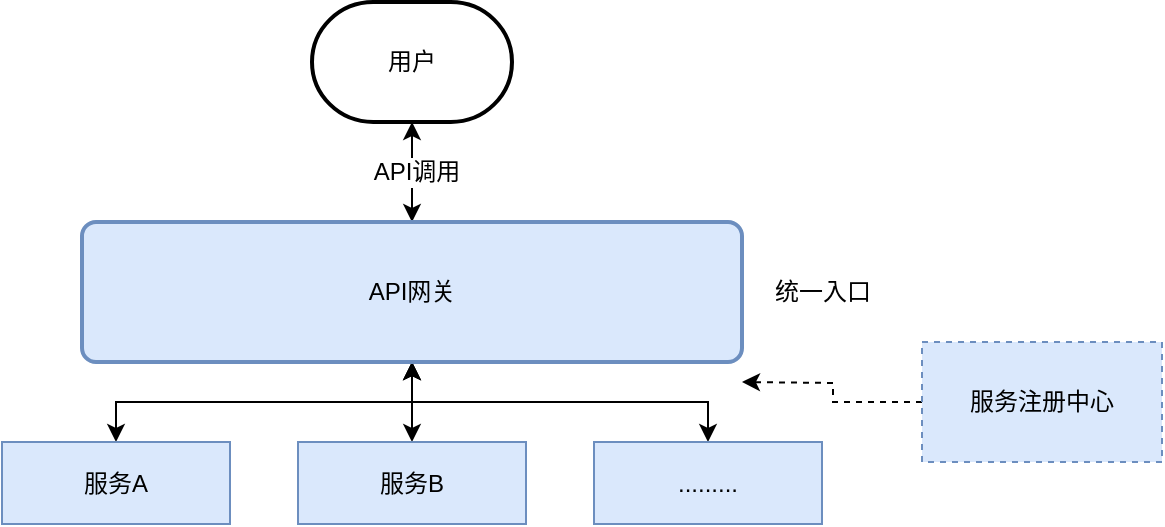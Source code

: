 <mxfile version="17.4.2" type="device"><diagram id="fBHnlju9QFqxR_ACy6vb" name="Page-1"><mxGraphModel dx="1106" dy="876" grid="1" gridSize="10" guides="1" tooltips="1" connect="1" arrows="1" fold="1" page="1" pageScale="1" pageWidth="1169" pageHeight="1654" math="0" shadow="0"><root><mxCell id="0"/><mxCell id="1" parent="0"/><mxCell id="IM91FHPNMu7fDo2r7dZ5-4" style="edgeStyle=orthogonalEdgeStyle;rounded=0;orthogonalLoop=1;jettySize=auto;html=1;entryX=0.5;entryY=0;entryDx=0;entryDy=0;startArrow=classic;startFill=1;" parent="1" source="IM91FHPNMu7fDo2r7dZ5-1" target="IM91FHPNMu7fDo2r7dZ5-2" edge="1"><mxGeometry relative="1" as="geometry"/></mxCell><mxCell id="IM91FHPNMu7fDo2r7dZ5-5" value="API调用" style="edgeLabel;html=1;align=center;verticalAlign=middle;resizable=0;points=[];fontSize=12;" parent="IM91FHPNMu7fDo2r7dZ5-4" vertex="1" connectable="0"><mxGeometry y="2" relative="1" as="geometry"><mxPoint as="offset"/></mxGeometry></mxCell><mxCell id="IM91FHPNMu7fDo2r7dZ5-1" value="用户" style="strokeWidth=2;html=1;shape=mxgraph.flowchart.terminator;whiteSpace=wrap;" parent="1" vertex="1"><mxGeometry x="535" y="150" width="100" height="60" as="geometry"/></mxCell><mxCell id="IM91FHPNMu7fDo2r7dZ5-9" style="edgeStyle=orthogonalEdgeStyle;rounded=0;orthogonalLoop=1;jettySize=auto;html=1;exitX=0.5;exitY=1;exitDx=0;exitDy=0;startArrow=classic;startFill=1;fontSize=12;" parent="1" source="IM91FHPNMu7fDo2r7dZ5-2" target="IM91FHPNMu7fDo2r7dZ5-6" edge="1"><mxGeometry relative="1" as="geometry"/></mxCell><mxCell id="IM91FHPNMu7fDo2r7dZ5-10" style="edgeStyle=orthogonalEdgeStyle;rounded=0;orthogonalLoop=1;jettySize=auto;html=1;exitX=0.5;exitY=1;exitDx=0;exitDy=0;startArrow=classic;startFill=1;fontSize=12;" parent="1" source="IM91FHPNMu7fDo2r7dZ5-2" target="IM91FHPNMu7fDo2r7dZ5-7" edge="1"><mxGeometry relative="1" as="geometry"/></mxCell><mxCell id="IM91FHPNMu7fDo2r7dZ5-11" style="edgeStyle=orthogonalEdgeStyle;rounded=0;orthogonalLoop=1;jettySize=auto;html=1;exitX=0.5;exitY=1;exitDx=0;exitDy=0;entryX=0.5;entryY=0;entryDx=0;entryDy=0;startArrow=classic;startFill=1;fontSize=12;" parent="1" source="IM91FHPNMu7fDo2r7dZ5-2" target="IM91FHPNMu7fDo2r7dZ5-8" edge="1"><mxGeometry relative="1" as="geometry"/></mxCell><mxCell id="IM91FHPNMu7fDo2r7dZ5-2" value="API网关" style="rounded=1;whiteSpace=wrap;html=1;absoluteArcSize=1;arcSize=14;strokeWidth=2;fillColor=#dae8fc;strokeColor=#6c8ebf;" parent="1" vertex="1"><mxGeometry x="420" y="260" width="330" height="70" as="geometry"/></mxCell><mxCell id="IM91FHPNMu7fDo2r7dZ5-3" value="统一入口" style="text;html=1;align=center;verticalAlign=middle;resizable=0;points=[];autosize=1;" parent="1" vertex="1"><mxGeometry x="760" y="285" width="60" height="20" as="geometry"/></mxCell><mxCell id="IM91FHPNMu7fDo2r7dZ5-6" value="服务A" style="rounded=0;whiteSpace=wrap;html=1;fillColor=#dae8fc;strokeColor=#6c8ebf;fontSize=12;" parent="1" vertex="1"><mxGeometry x="380" y="370" width="114" height="41" as="geometry"/></mxCell><mxCell id="IM91FHPNMu7fDo2r7dZ5-7" value="服务B" style="rounded=0;whiteSpace=wrap;html=1;fillColor=#dae8fc;strokeColor=#6c8ebf;fontSize=12;" parent="1" vertex="1"><mxGeometry x="528" y="370" width="114" height="41" as="geometry"/></mxCell><mxCell id="IM91FHPNMu7fDo2r7dZ5-8" value="........." style="rounded=0;whiteSpace=wrap;html=1;fillColor=#dae8fc;strokeColor=#6c8ebf;fontSize=12;" parent="1" vertex="1"><mxGeometry x="676" y="370" width="114" height="41" as="geometry"/></mxCell><mxCell id="syeH5XNdH7qJfXJmrnRa-2" style="edgeStyle=orthogonalEdgeStyle;rounded=0;orthogonalLoop=1;jettySize=auto;html=1;dashed=1;" edge="1" parent="1" source="syeH5XNdH7qJfXJmrnRa-1"><mxGeometry relative="1" as="geometry"><mxPoint x="750" y="340" as="targetPoint"/></mxGeometry></mxCell><mxCell id="syeH5XNdH7qJfXJmrnRa-1" value="服务注册中心" style="rounded=0;whiteSpace=wrap;html=1;fillColor=#dae8fc;strokeColor=#6c8ebf;dashed=1;" vertex="1" parent="1"><mxGeometry x="840" y="320" width="120" height="60" as="geometry"/></mxCell></root></mxGraphModel></diagram></mxfile>